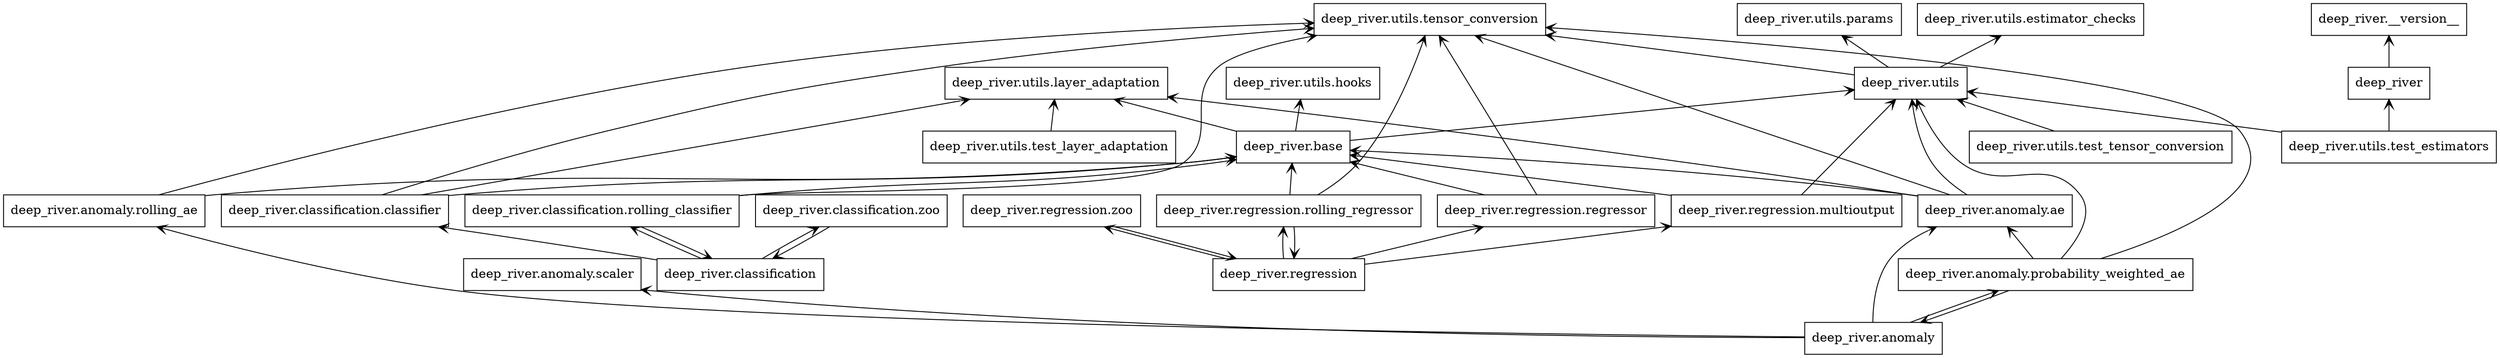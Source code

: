 digraph "packages" {
rankdir=BT
charset="utf-8"
"deep_river" [color="black", label=<deep_river>, shape="box", style="solid"];
"deep_river.__version__" [color="black", label=<deep_river.__version__>, shape="box", style="solid"];
"deep_river.anomaly" [color="black", label=<deep_river.anomaly>, shape="box", style="solid"];
"deep_river.anomaly.ae" [color="black", label=<deep_river.anomaly.ae>, shape="box", style="solid"];
"deep_river.anomaly.probability_weighted_ae" [color="black", label=<deep_river.anomaly.probability_weighted_ae>, shape="box", style="solid"];
"deep_river.anomaly.rolling_ae" [color="black", label=<deep_river.anomaly.rolling_ae>, shape="box", style="solid"];
"deep_river.anomaly.scaler" [color="black", label=<deep_river.anomaly.scaler>, shape="box", style="solid"];
"deep_river.base" [color="black", label=<deep_river.base>, shape="box", style="solid"];
"deep_river.classification" [color="black", label=<deep_river.classification>, shape="box", style="solid"];
"deep_river.classification.classifier" [color="black", label=<deep_river.classification.classifier>, shape="box", style="solid"];
"deep_river.classification.rolling_classifier" [color="black", label=<deep_river.classification.rolling_classifier>, shape="box", style="solid"];
"deep_river.classification.zoo" [color="black", label=<deep_river.classification.zoo>, shape="box", style="solid"];
"deep_river.regression" [color="black", label=<deep_river.regression>, shape="box", style="solid"];
"deep_river.regression.multioutput" [color="black", label=<deep_river.regression.multioutput>, shape="box", style="solid"];
"deep_river.regression.regressor" [color="black", label=<deep_river.regression.regressor>, shape="box", style="solid"];
"deep_river.regression.rolling_regressor" [color="black", label=<deep_river.regression.rolling_regressor>, shape="box", style="solid"];
"deep_river.regression.zoo" [color="black", label=<deep_river.regression.zoo>, shape="box", style="solid"];
"deep_river.utils" [color="black", label=<deep_river.utils>, shape="box", style="solid"];
"deep_river.utils.estimator_checks" [color="black", label=<deep_river.utils.estimator_checks>, shape="box", style="solid"];
"deep_river.utils.hooks" [color="black", label=<deep_river.utils.hooks>, shape="box", style="solid"];
"deep_river.utils.layer_adaptation" [color="black", label=<deep_river.utils.layer_adaptation>, shape="box", style="solid"];
"deep_river.utils.params" [color="black", label=<deep_river.utils.params>, shape="box", style="solid"];
"deep_river.utils.tensor_conversion" [color="black", label=<deep_river.utils.tensor_conversion>, shape="box", style="solid"];
"deep_river.utils.test_estimators" [color="black", label=<deep_river.utils.test_estimators>, shape="box", style="solid"];
"deep_river.utils.test_layer_adaptation" [color="black", label=<deep_river.utils.test_layer_adaptation>, shape="box", style="solid"];
"deep_river.utils.test_tensor_conversion" [color="black", label=<deep_river.utils.test_tensor_conversion>, shape="box", style="solid"];
"deep_river" -> "deep_river.__version__" [arrowhead="open", arrowtail="none"];
"deep_river.anomaly" -> "deep_river.anomaly.ae" [arrowhead="open", arrowtail="none"];
"deep_river.anomaly" -> "deep_river.anomaly.probability_weighted_ae" [arrowhead="open", arrowtail="none"];
"deep_river.anomaly" -> "deep_river.anomaly.rolling_ae" [arrowhead="open", arrowtail="none"];
"deep_river.anomaly" -> "deep_river.anomaly.scaler" [arrowhead="open", arrowtail="none"];
"deep_river.anomaly.ae" -> "deep_river.base" [arrowhead="open", arrowtail="none"];
"deep_river.anomaly.ae" -> "deep_river.utils" [arrowhead="open", arrowtail="none"];
"deep_river.anomaly.ae" -> "deep_river.utils.layer_adaptation" [arrowhead="open", arrowtail="none"];
"deep_river.anomaly.ae" -> "deep_river.utils.tensor_conversion" [arrowhead="open", arrowtail="none"];
"deep_river.anomaly.probability_weighted_ae" -> "deep_river.anomaly" [arrowhead="open", arrowtail="none"];
"deep_river.anomaly.probability_weighted_ae" -> "deep_river.anomaly.ae" [arrowhead="open", arrowtail="none"];
"deep_river.anomaly.probability_weighted_ae" -> "deep_river.utils" [arrowhead="open", arrowtail="none"];
"deep_river.anomaly.probability_weighted_ae" -> "deep_river.utils.tensor_conversion" [arrowhead="open", arrowtail="none"];
"deep_river.anomaly.rolling_ae" -> "deep_river.base" [arrowhead="open", arrowtail="none"];
"deep_river.anomaly.rolling_ae" -> "deep_river.utils.tensor_conversion" [arrowhead="open", arrowtail="none"];
"deep_river.base" -> "deep_river.utils" [arrowhead="open", arrowtail="none"];
"deep_river.base" -> "deep_river.utils.hooks" [arrowhead="open", arrowtail="none"];
"deep_river.base" -> "deep_river.utils.layer_adaptation" [arrowhead="open", arrowtail="none"];
"deep_river.classification" -> "deep_river.classification.classifier" [arrowhead="open", arrowtail="none"];
"deep_river.classification" -> "deep_river.classification.rolling_classifier" [arrowhead="open", arrowtail="none"];
"deep_river.classification" -> "deep_river.classification.zoo" [arrowhead="open", arrowtail="none"];
"deep_river.classification.classifier" -> "deep_river.base" [arrowhead="open", arrowtail="none"];
"deep_river.classification.classifier" -> "deep_river.utils.layer_adaptation" [arrowhead="open", arrowtail="none"];
"deep_river.classification.classifier" -> "deep_river.utils.tensor_conversion" [arrowhead="open", arrowtail="none"];
"deep_river.classification.rolling_classifier" -> "deep_river.base" [arrowhead="open", arrowtail="none"];
"deep_river.classification.rolling_classifier" -> "deep_river.classification" [arrowhead="open", arrowtail="none"];
"deep_river.classification.rolling_classifier" -> "deep_river.utils.tensor_conversion" [arrowhead="open", arrowtail="none"];
"deep_river.classification.zoo" -> "deep_river.classification" [arrowhead="open", arrowtail="none"];
"deep_river.regression" -> "deep_river.regression.multioutput" [arrowhead="open", arrowtail="none"];
"deep_river.regression" -> "deep_river.regression.regressor" [arrowhead="open", arrowtail="none"];
"deep_river.regression" -> "deep_river.regression.rolling_regressor" [arrowhead="open", arrowtail="none"];
"deep_river.regression" -> "deep_river.regression.zoo" [arrowhead="open", arrowtail="none"];
"deep_river.regression.multioutput" -> "deep_river.base" [arrowhead="open", arrowtail="none"];
"deep_river.regression.multioutput" -> "deep_river.utils" [arrowhead="open", arrowtail="none"];
"deep_river.regression.regressor" -> "deep_river.base" [arrowhead="open", arrowtail="none"];
"deep_river.regression.regressor" -> "deep_river.utils.tensor_conversion" [arrowhead="open", arrowtail="none"];
"deep_river.regression.rolling_regressor" -> "deep_river.base" [arrowhead="open", arrowtail="none"];
"deep_river.regression.rolling_regressor" -> "deep_river.regression" [arrowhead="open", arrowtail="none"];
"deep_river.regression.rolling_regressor" -> "deep_river.utils.tensor_conversion" [arrowhead="open", arrowtail="none"];
"deep_river.regression.zoo" -> "deep_river.regression" [arrowhead="open", arrowtail="none"];
"deep_river.utils" -> "deep_river.utils.estimator_checks" [arrowhead="open", arrowtail="none"];
"deep_river.utils" -> "deep_river.utils.params" [arrowhead="open", arrowtail="none"];
"deep_river.utils" -> "deep_river.utils.tensor_conversion" [arrowhead="open", arrowtail="none"];
"deep_river.utils.test_estimators" -> "deep_river" [arrowhead="open", arrowtail="none"];
"deep_river.utils.test_estimators" -> "deep_river.utils" [arrowhead="open", arrowtail="none"];
"deep_river.utils.test_layer_adaptation" -> "deep_river.utils.layer_adaptation" [arrowhead="open", arrowtail="none"];
"deep_river.utils.test_tensor_conversion" -> "deep_river.utils" [arrowhead="open", arrowtail="none"];
}
